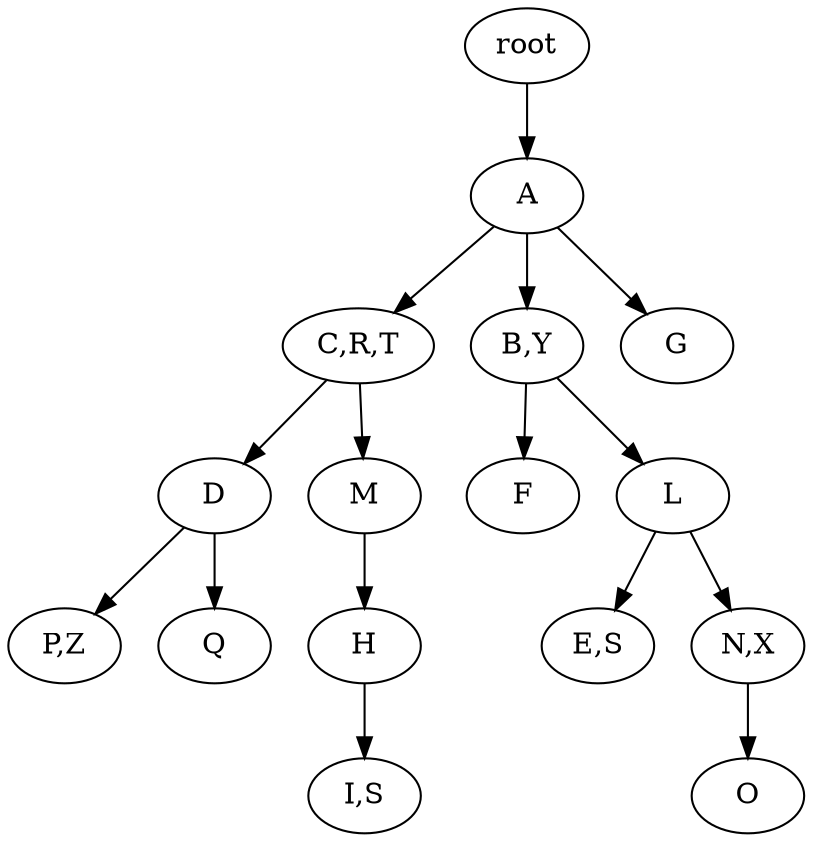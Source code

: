 strict digraph G {
	graph [name=G];
	0	 [label=root];
	1	 [label=A];
	0 -> 1;
	2	 [label="C,R,T"];
	1 -> 2;
	3	 [label="B,Y"];
	1 -> 3;
	7	 [label=G];
	1 -> 7;
	4	 [label=D];
	2 -> 4;
	5	 [label=M];
	2 -> 5;
	6	 [label=F];
	3 -> 6;
	10	 [label=L];
	3 -> 10;
	14	 [label="P,Z"];
	4 -> 14;
	15	 [label=Q];
	4 -> 15;
	8	 [label=H];
	5 -> 8;
	9	 [label="I,S"];
	8 -> 9;
	11	 [label="E,S"];
	10 -> 11;
	12	 [label="N,X"];
	10 -> 12;
	13	 [label=O];
	12 -> 13;
}
